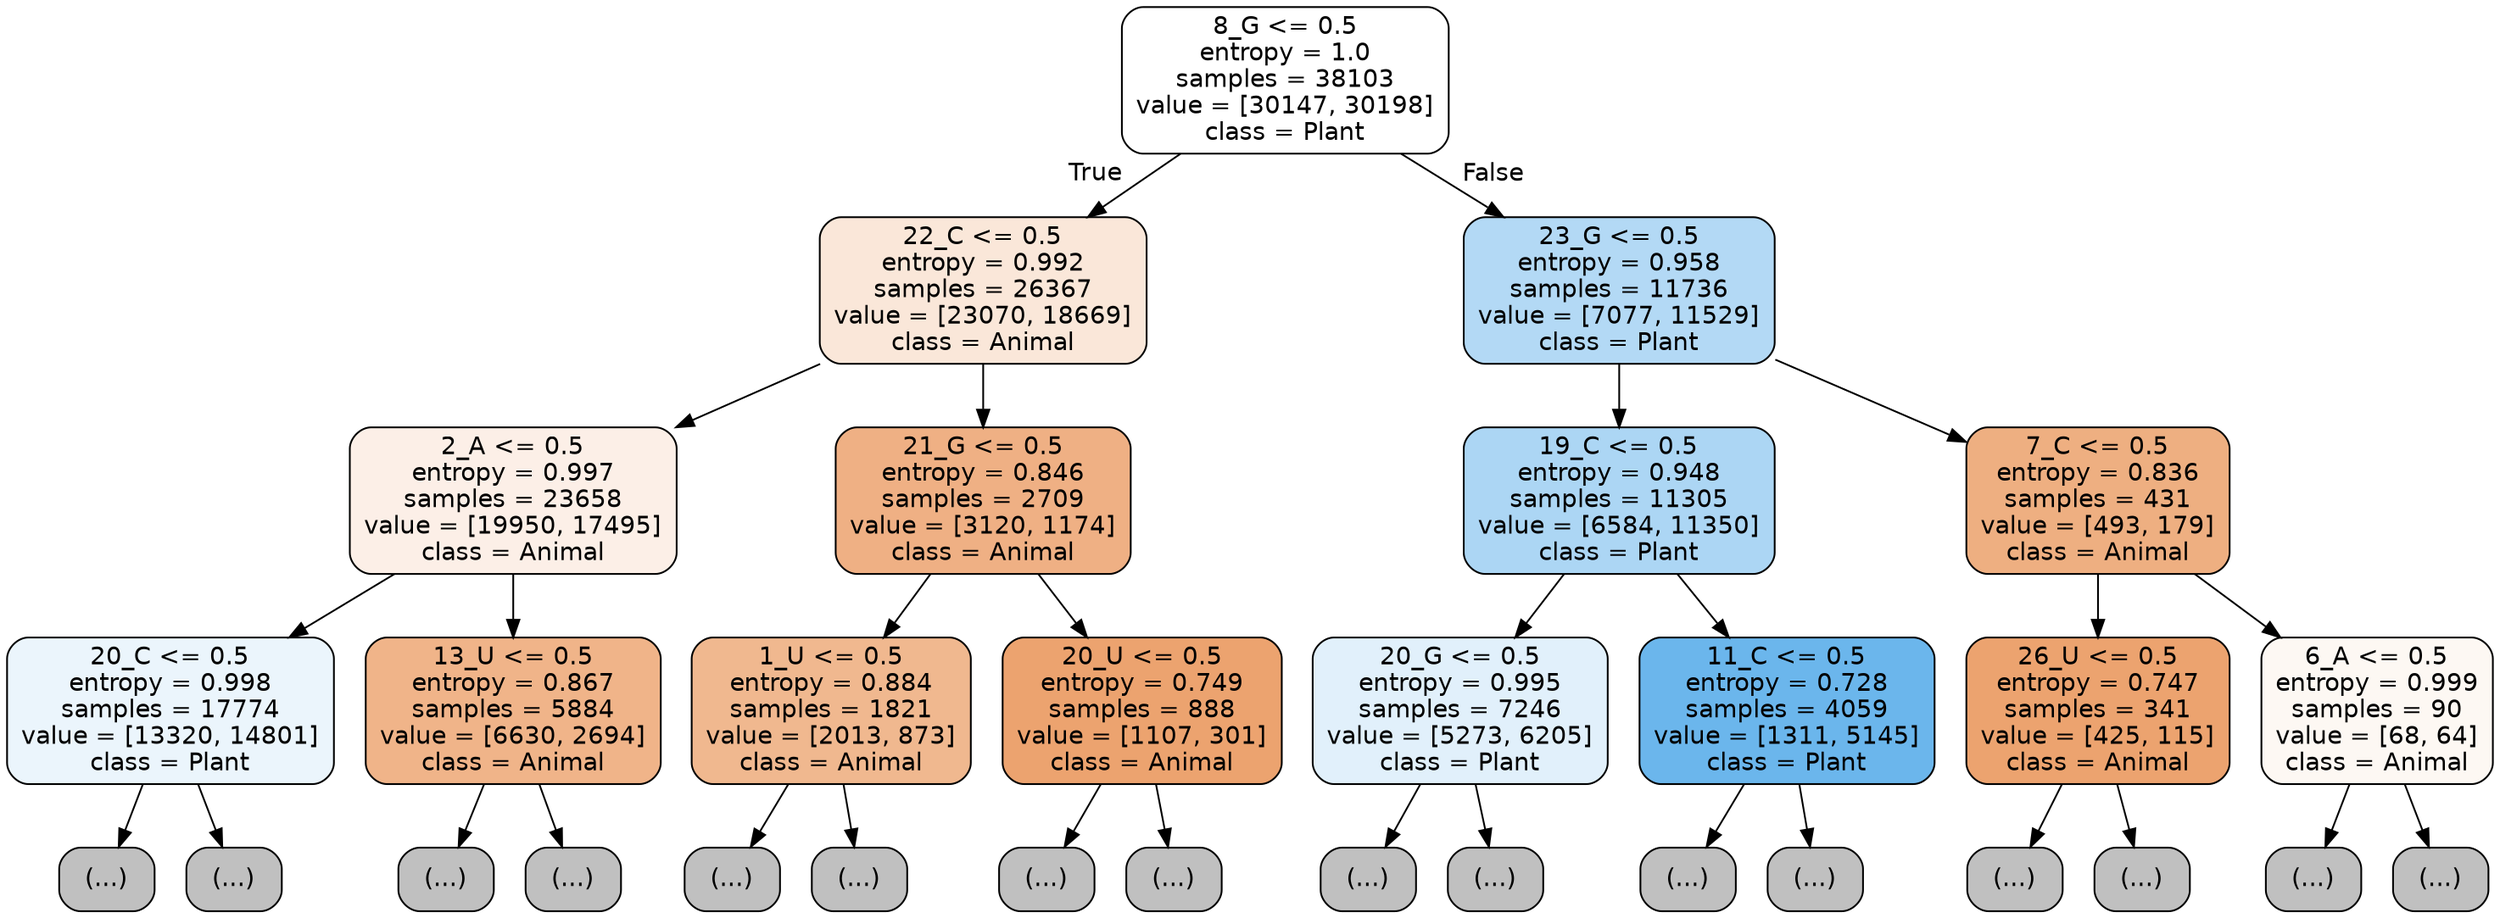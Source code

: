 digraph Tree {
node [shape=box, style="filled, rounded", color="black", fontname="helvetica"] ;
edge [fontname="helvetica"] ;
0 [label="8_G <= 0.5\nentropy = 1.0\nsamples = 38103\nvalue = [30147, 30198]\nclass = Plant", fillcolor="#ffffff"] ;
1 [label="22_C <= 0.5\nentropy = 0.992\nsamples = 26367\nvalue = [23070, 18669]\nclass = Animal", fillcolor="#fae7d9"] ;
0 -> 1 [labeldistance=2.5, labelangle=45, headlabel="True"] ;
2 [label="2_A <= 0.5\nentropy = 0.997\nsamples = 23658\nvalue = [19950, 17495]\nclass = Animal", fillcolor="#fcefe7"] ;
1 -> 2 ;
3 [label="20_C <= 0.5\nentropy = 0.998\nsamples = 17774\nvalue = [13320, 14801]\nclass = Plant", fillcolor="#ebf5fc"] ;
2 -> 3 ;
4 [label="(...)", fillcolor="#C0C0C0"] ;
3 -> 4 ;
5993 [label="(...)", fillcolor="#C0C0C0"] ;
3 -> 5993 ;
8176 [label="13_U <= 0.5\nentropy = 0.867\nsamples = 5884\nvalue = [6630, 2694]\nclass = Animal", fillcolor="#f0b489"] ;
2 -> 8176 ;
8177 [label="(...)", fillcolor="#C0C0C0"] ;
8176 -> 8177 ;
10104 [label="(...)", fillcolor="#C0C0C0"] ;
8176 -> 10104 ;
10951 [label="21_G <= 0.5\nentropy = 0.846\nsamples = 2709\nvalue = [3120, 1174]\nclass = Animal", fillcolor="#efb084"] ;
1 -> 10951 ;
10952 [label="1_U <= 0.5\nentropy = 0.884\nsamples = 1821\nvalue = [2013, 873]\nclass = Animal", fillcolor="#f0b88f"] ;
10951 -> 10952 ;
10953 [label="(...)", fillcolor="#C0C0C0"] ;
10952 -> 10953 ;
11442 [label="(...)", fillcolor="#C0C0C0"] ;
10952 -> 11442 ;
11865 [label="20_U <= 0.5\nentropy = 0.749\nsamples = 888\nvalue = [1107, 301]\nclass = Animal", fillcolor="#eca36f"] ;
10951 -> 11865 ;
11866 [label="(...)", fillcolor="#C0C0C0"] ;
11865 -> 11866 ;
12137 [label="(...)", fillcolor="#C0C0C0"] ;
11865 -> 12137 ;
12270 [label="23_G <= 0.5\nentropy = 0.958\nsamples = 11736\nvalue = [7077, 11529]\nclass = Plant", fillcolor="#b3d9f5"] ;
0 -> 12270 [labeldistance=2.5, labelangle=-45, headlabel="False"] ;
12271 [label="19_C <= 0.5\nentropy = 0.948\nsamples = 11305\nvalue = [6584, 11350]\nclass = Plant", fillcolor="#acd6f4"] ;
12270 -> 12271 ;
12272 [label="20_G <= 0.5\nentropy = 0.995\nsamples = 7246\nvalue = [5273, 6205]\nclass = Plant", fillcolor="#e1f0fb"] ;
12271 -> 12272 ;
12273 [label="(...)", fillcolor="#C0C0C0"] ;
12272 -> 12273 ;
14572 [label="(...)", fillcolor="#C0C0C0"] ;
12272 -> 14572 ;
15505 [label="11_C <= 0.5\nentropy = 0.728\nsamples = 4059\nvalue = [1311, 5145]\nclass = Plant", fillcolor="#6bb6ec"] ;
12271 -> 15505 ;
15506 [label="(...)", fillcolor="#C0C0C0"] ;
15505 -> 15506 ;
16317 [label="(...)", fillcolor="#C0C0C0"] ;
15505 -> 16317 ;
16524 [label="7_C <= 0.5\nentropy = 0.836\nsamples = 431\nvalue = [493, 179]\nclass = Animal", fillcolor="#eeaf81"] ;
12270 -> 16524 ;
16525 [label="26_U <= 0.5\nentropy = 0.747\nsamples = 341\nvalue = [425, 115]\nclass = Animal", fillcolor="#eca36f"] ;
16524 -> 16525 ;
16526 [label="(...)", fillcolor="#C0C0C0"] ;
16525 -> 16526 ;
16675 [label="(...)", fillcolor="#C0C0C0"] ;
16525 -> 16675 ;
16678 [label="6_A <= 0.5\nentropy = 0.999\nsamples = 90\nvalue = [68, 64]\nclass = Animal", fillcolor="#fdf8f3"] ;
16524 -> 16678 ;
16679 [label="(...)", fillcolor="#C0C0C0"] ;
16678 -> 16679 ;
16710 [label="(...)", fillcolor="#C0C0C0"] ;
16678 -> 16710 ;
}